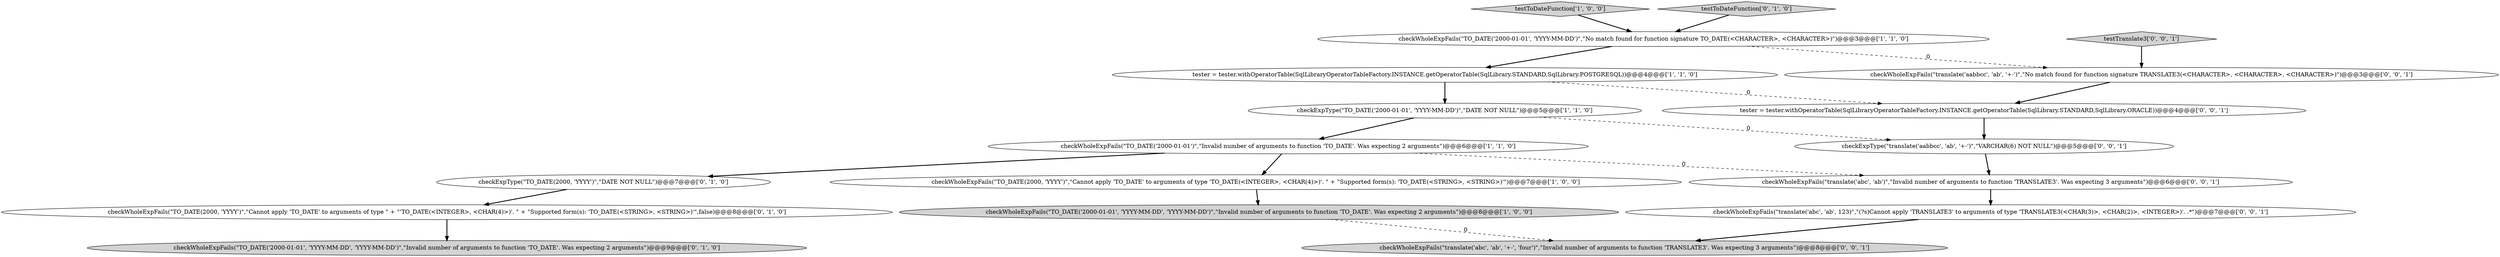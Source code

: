 digraph {
7 [style = filled, label = "checkWholeExpFails(\"TO_DATE('2000-01-01', 'YYYY-MM-DD', 'YYYY-MM-DD')\",\"Invalid number of arguments to function 'TO_DATE'. Was expecting 2 arguments\")@@@9@@@['0', '1', '0']", fillcolor = lightgray, shape = ellipse image = "AAA0AAABBB2BBB"];
12 [style = filled, label = "checkWholeExpFails(\"translate('abc', 'ab')\",\"Invalid number of arguments to function 'TRANSLATE3'. Was expecting 3 arguments\")@@@6@@@['0', '0', '1']", fillcolor = white, shape = ellipse image = "AAA0AAABBB3BBB"];
17 [style = filled, label = "testTranslate3['0', '0', '1']", fillcolor = lightgray, shape = diamond image = "AAA0AAABBB3BBB"];
5 [style = filled, label = "checkWholeExpFails(\"TO_DATE('2000-01-01', 'YYYY-MM-DD', 'YYYY-MM-DD')\",\"Invalid number of arguments to function 'TO_DATE'. Was expecting 2 arguments\")@@@8@@@['1', '0', '0']", fillcolor = lightgray, shape = ellipse image = "AAA0AAABBB1BBB"];
1 [style = filled, label = "tester = tester.withOperatorTable(SqlLibraryOperatorTableFactory.INSTANCE.getOperatorTable(SqlLibrary.STANDARD,SqlLibrary.POSTGRESQL))@@@4@@@['1', '1', '0']", fillcolor = white, shape = ellipse image = "AAA0AAABBB1BBB"];
3 [style = filled, label = "checkWholeExpFails(\"TO_DATE('2000-01-01', 'YYYY-MM-DD')\",\"No match found for function signature TO_DATE\(<CHARACTER>, <CHARACTER>\)\")@@@3@@@['1', '1', '0']", fillcolor = white, shape = ellipse image = "AAA0AAABBB1BBB"];
13 [style = filled, label = "checkWholeExpFails(\"translate('aabbcc', 'ab', '+-')\",\"No match found for function signature TRANSLATE3\(<CHARACTER>, <CHARACTER>, <CHARACTER>\)\")@@@3@@@['0', '0', '1']", fillcolor = white, shape = ellipse image = "AAA0AAABBB3BBB"];
15 [style = filled, label = "checkWholeExpFails(\"translate('abc', 'ab', '+-', 'four')\",\"Invalid number of arguments to function 'TRANSLATE3'. Was expecting 3 arguments\")@@@8@@@['0', '0', '1']", fillcolor = lightgray, shape = ellipse image = "AAA0AAABBB3BBB"];
9 [style = filled, label = "checkWholeExpFails(\"TO_DATE(2000, 'YYYY')\",\"Cannot apply 'TO_DATE' to arguments of type \" + \"'TO_DATE\(<INTEGER>, <CHAR\(4\)>\)'\. \" + \"Supported form\(s\): 'TO_DATE\(<STRING>, <STRING>\)'\",false)@@@8@@@['0', '1', '0']", fillcolor = white, shape = ellipse image = "AAA1AAABBB2BBB"];
14 [style = filled, label = "checkExpType(\"translate('aabbcc', 'ab', '+-')\",\"VARCHAR(6) NOT NULL\")@@@5@@@['0', '0', '1']", fillcolor = white, shape = ellipse image = "AAA0AAABBB3BBB"];
8 [style = filled, label = "checkExpType(\"TO_DATE(2000, 'YYYY')\",\"DATE NOT NULL\")@@@7@@@['0', '1', '0']", fillcolor = white, shape = ellipse image = "AAA0AAABBB2BBB"];
11 [style = filled, label = "tester = tester.withOperatorTable(SqlLibraryOperatorTableFactory.INSTANCE.getOperatorTable(SqlLibrary.STANDARD,SqlLibrary.ORACLE))@@@4@@@['0', '0', '1']", fillcolor = white, shape = ellipse image = "AAA0AAABBB3BBB"];
16 [style = filled, label = "checkWholeExpFails(\"translate('abc', 'ab', 123)\",\"(?s)Cannot apply 'TRANSLATE3' to arguments of type 'TRANSLATE3\(<CHAR\(3\)>, <CHAR\(2\)>, <INTEGER>\)'\. .*\")@@@7@@@['0', '0', '1']", fillcolor = white, shape = ellipse image = "AAA0AAABBB3BBB"];
4 [style = filled, label = "testToDateFunction['1', '0', '0']", fillcolor = lightgray, shape = diamond image = "AAA0AAABBB1BBB"];
6 [style = filled, label = "checkWholeExpFails(\"TO_DATE(2000, 'YYYY')\",\"Cannot apply 'TO_DATE' to arguments of type 'TO_DATE\(<INTEGER>, <CHAR\(4\)>\)'\. \" + \"Supported form\(s\): 'TO_DATE\(<STRING>, <STRING>\)'\")@@@7@@@['1', '0', '0']", fillcolor = white, shape = ellipse image = "AAA0AAABBB1BBB"];
2 [style = filled, label = "checkWholeExpFails(\"TO_DATE('2000-01-01')\",\"Invalid number of arguments to function 'TO_DATE'. Was expecting 2 arguments\")@@@6@@@['1', '1', '0']", fillcolor = white, shape = ellipse image = "AAA0AAABBB1BBB"];
10 [style = filled, label = "testToDateFunction['0', '1', '0']", fillcolor = lightgray, shape = diamond image = "AAA0AAABBB2BBB"];
0 [style = filled, label = "checkExpType(\"TO_DATE('2000-01-01', 'YYYY-MM-DD')\",\"DATE NOT NULL\")@@@5@@@['1', '1', '0']", fillcolor = white, shape = ellipse image = "AAA0AAABBB1BBB"];
8->9 [style = bold, label=""];
1->11 [style = dashed, label="0"];
16->15 [style = bold, label=""];
0->14 [style = dashed, label="0"];
14->12 [style = bold, label=""];
3->13 [style = dashed, label="0"];
11->14 [style = bold, label=""];
10->3 [style = bold, label=""];
3->1 [style = bold, label=""];
2->8 [style = bold, label=""];
12->16 [style = bold, label=""];
13->11 [style = bold, label=""];
17->13 [style = bold, label=""];
6->5 [style = bold, label=""];
2->6 [style = bold, label=""];
0->2 [style = bold, label=""];
4->3 [style = bold, label=""];
5->15 [style = dashed, label="0"];
2->12 [style = dashed, label="0"];
1->0 [style = bold, label=""];
9->7 [style = bold, label=""];
}

